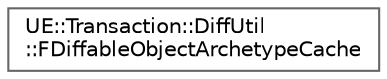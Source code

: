 digraph "Graphical Class Hierarchy"
{
 // INTERACTIVE_SVG=YES
 // LATEX_PDF_SIZE
  bgcolor="transparent";
  edge [fontname=Helvetica,fontsize=10,labelfontname=Helvetica,labelfontsize=10];
  node [fontname=Helvetica,fontsize=10,shape=box,height=0.2,width=0.4];
  rankdir="LR";
  Node0 [id="Node000000",label="UE::Transaction::DiffUtil\l::FDiffableObjectArchetypeCache",height=0.2,width=0.4,color="grey40", fillcolor="white", style="filled",URL="$d7/d61/classUE_1_1Transaction_1_1DiffUtil_1_1FDiffableObjectArchetypeCache.html",tooltip="Optional cache for requests to get the diffable state for a given archetype object."];
}
